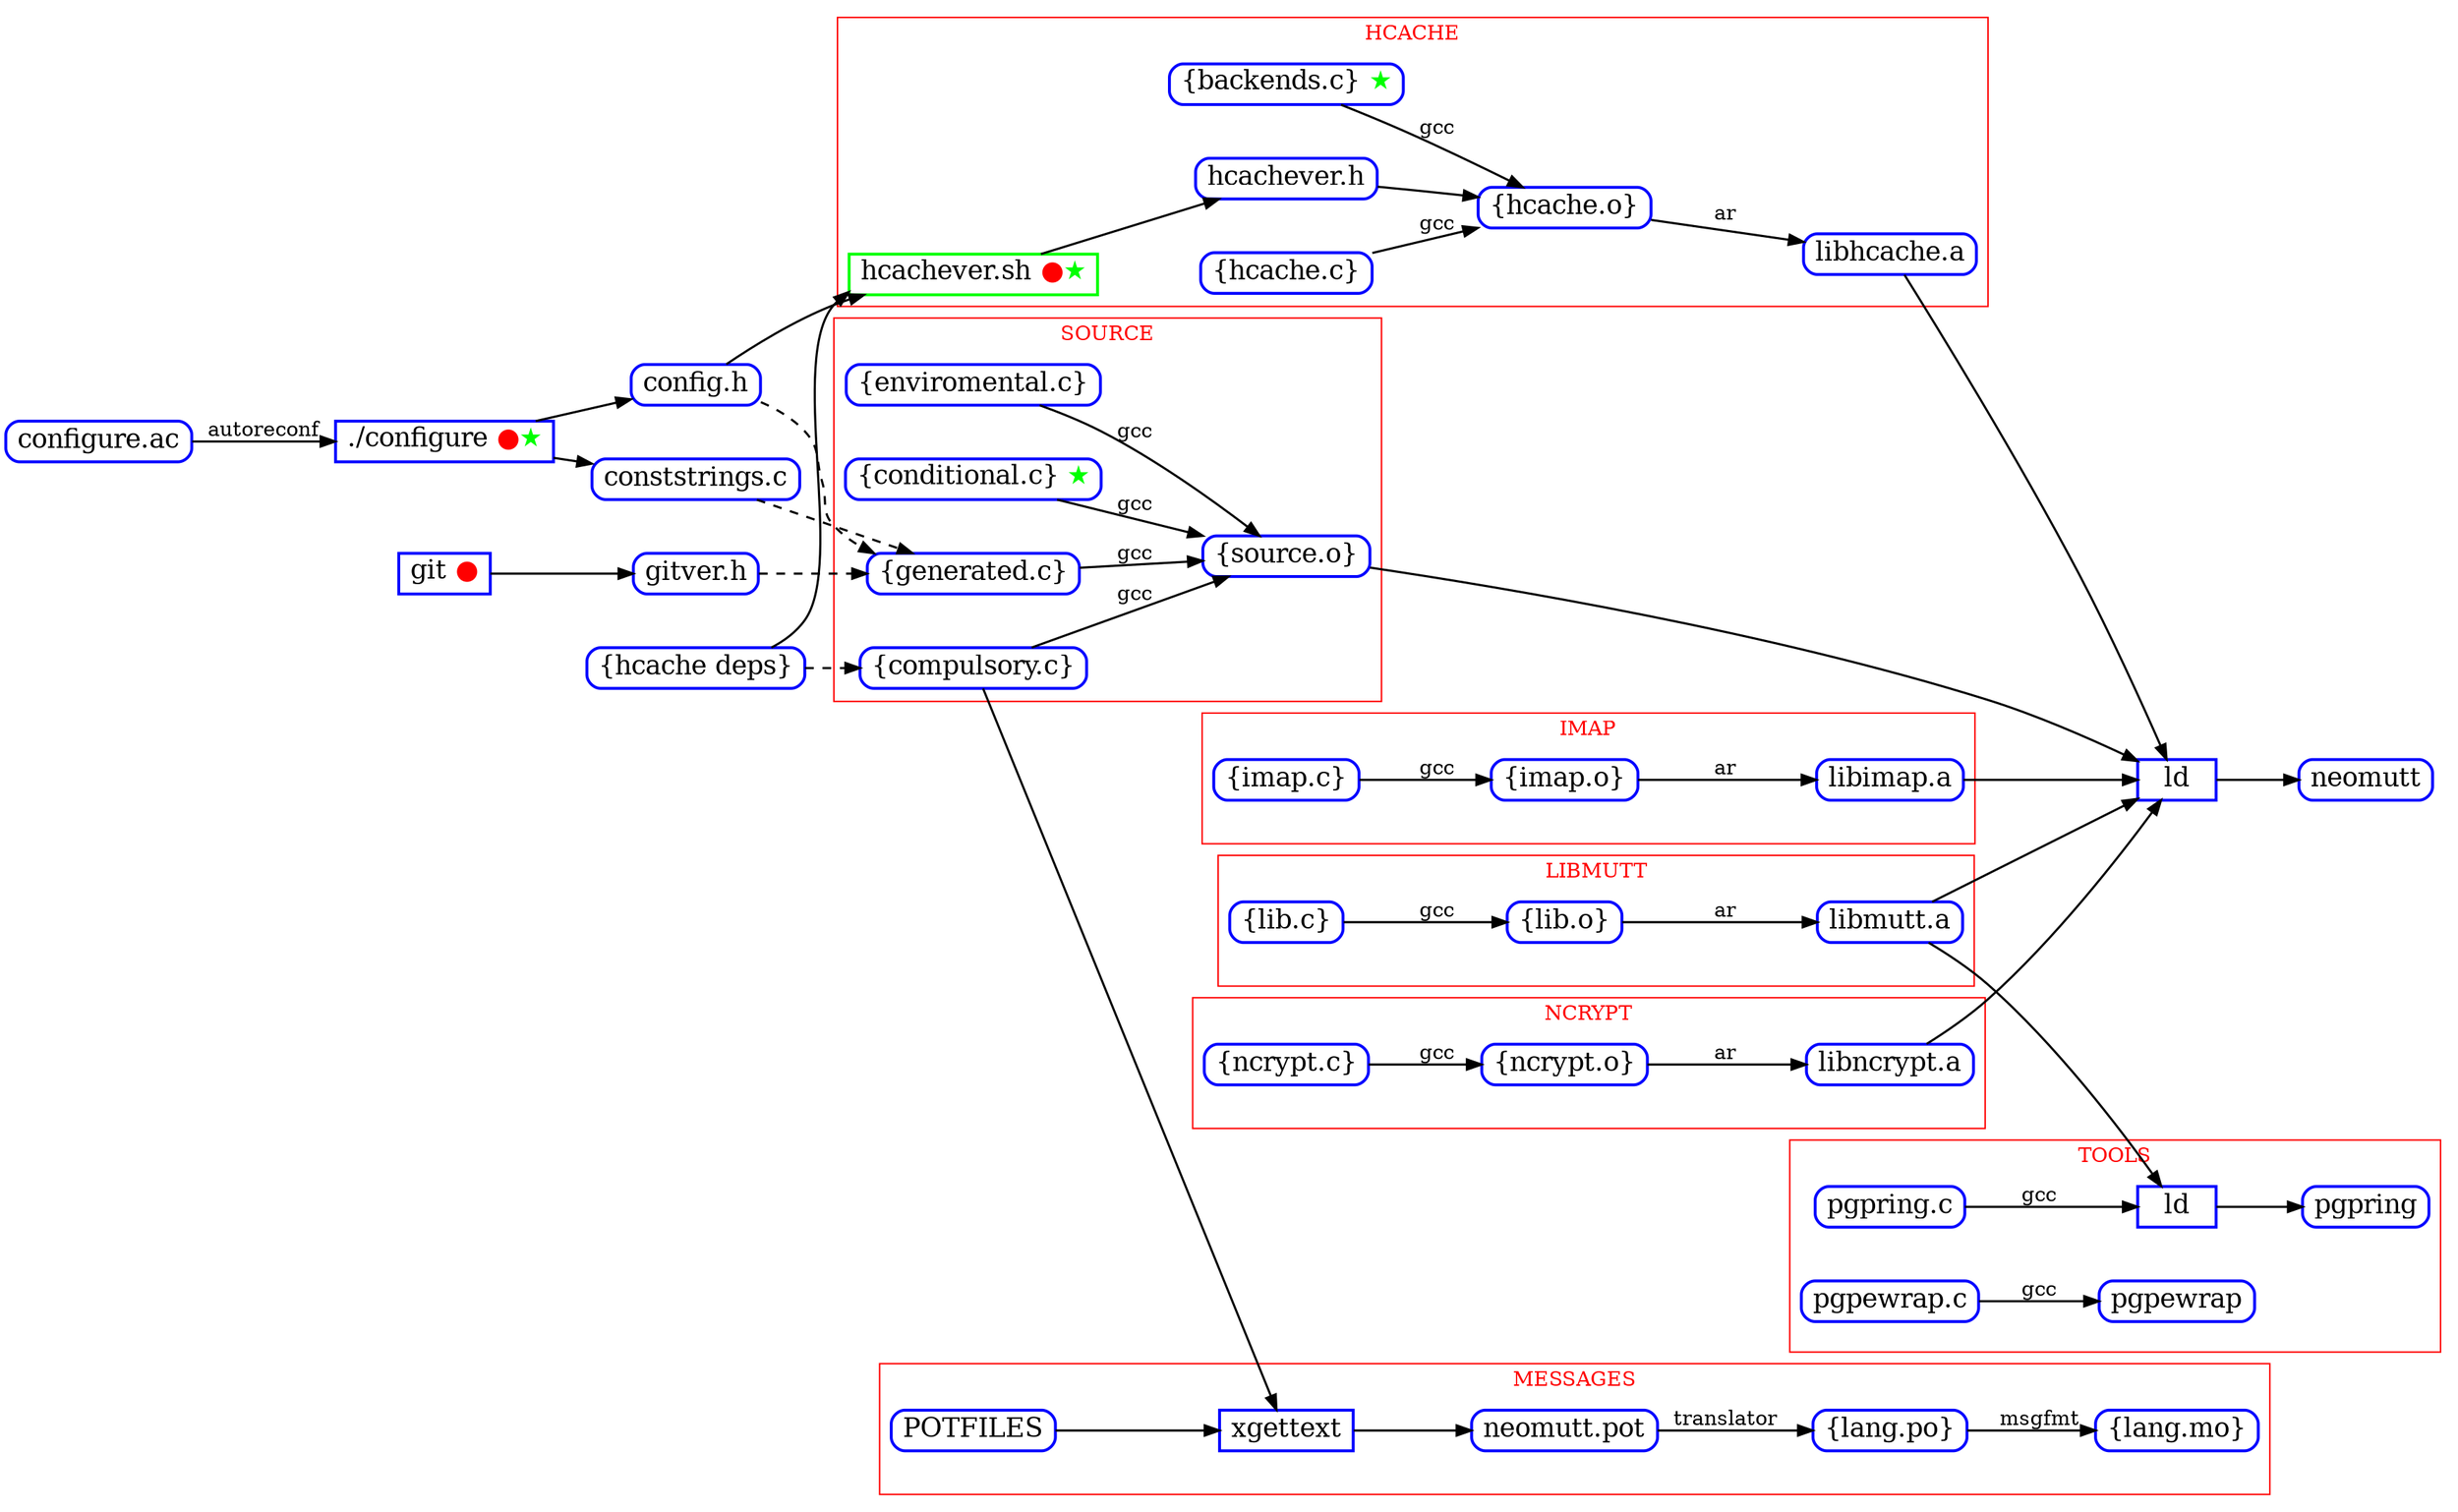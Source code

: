 digraph build {
	graph [
		rankdir="LR"
		nodesep="0.5"
		ranksep="0.3"
	];

	node [
		shape="Mrecord"
		style="solid"
		height="0.2"
		penwidth="2.0"
		color="blue"
		fontcolor="black"
		fontsize="18"
	];

	edge [
		penwidth="1.5"
		color="#000000"
		arrowsize="1.0"
	];


	configure_ac     [ label="configure.ac"        ]
	config_h         [ label="config.h"            ]
	conststrings_c   [ label="conststrings.c"      ]
	gitver_h         [ label="gitver.h"            ]
	mutt_h           [ label="\{hcache deps\}"     ]

	dot_configure [ label=<./configure <font color="red">●</font><font color="green">★</font>> shape="box" ]
	ld_tool       [ label="ld" shape="box" ]
	git           [ label=<git <font color="red">●</font>> shape="box" ]
	ld_mutt       [ label="ld" shape="box" ]

	lots_obj -> ld_mutt
	ld_mutt -> neomutt

	dot_configure -> config_h
	config_h -> generated [ style="dashed" ]

	dot_configure -> conststrings_c
	conststrings_c -> generated [ style="dashed" ]

	git -> gitver_h
	gitver_h -> generated [ style="dashed" ]

	config_h -> hcachever_sh
	mutt_h -> hcachever_sh
	mutt_h -> compulsory [ style="dashed" ]

	subgraph cluster_imap {
		fontcolor="red"
		label="IMAP"
		color="#ff0000"

		lots_imap_c [ label="\{imap.c\}" ]
		lots_imap_o [ label="\{imap.o\}" ]
		imap_a      [ label="libimap.a"  ]

		lots_imap_c -> lots_imap_o [ label="gcc" ]
		lots_imap_o -> imap_a [ label="ar" ]
	}

	subgraph cluster_ncrypt {
		fontcolor="red"
		label="NCRYPT"
		color="#ff0000"

		lots_ncrypt_c [ label="\{ncrypt.c\}" ]
		lots_ncrypt_o [ label="\{ncrypt.o\}" ]
		ncrypt_a      [ label="libncrypt.a"  ]

		lots_ncrypt_c -> lots_ncrypt_o [ label="gcc" ]
		lots_ncrypt_o -> ncrypt_a [ label="ar" ]
	}

	subgraph cluster_hcache {
		fontcolor="red"
		label="HCACHE"
		color="#ff0000"

		lots_hcache_c [ label="\{hcache.c\}"                                                                                  ]
		lots_hcache_o [ label="\{hcache.o\}"                                                                                  ]
		backends_c    [ label=<\{backends.c\} <font color="green">★</font>>                                                   ]
		hcachever_h   [ label="hcachever.h"                                                                                   ]
		hcachever_sh  [ label=<hcachever.sh <font color="red">●</font><font color="green">★</font>> color="green" shape="box" ]
		hcache_a      [ label="libhcache.a"                                                                                   ]

		hcachever_sh  -> hcachever_h
		hcachever_h   -> lots_hcache_o
		backends_c    -> lots_hcache_o [ label="gcc" ]
		lots_hcache_c -> lots_hcache_o [ label="gcc" ]
		lots_hcache_o -> hcache_a      [ label="ar"  ]
	}

	subgraph cluster_source {
		fontcolor="red"
		label="SOURCE"
		color="#ff0000"

		compulsory   [ label="\{compulsory.c\}"                               ]
		conditional  [ label=<\{conditional.c\} <font color="green">★</font>> ]
		enviromental [ label="\{enviromental.c\}"                             ]
		generated    [ label="\{generated.c\}"                                ]
		lots_obj     [ label="\{source.o\}"                                   ]

		compulsory   -> lots_obj [ label="gcc" ]
		conditional  -> lots_obj [ label="gcc" ]
		enviromental -> lots_obj [ label="gcc" ]
		generated    -> lots_obj [ label="gcc" ]
	}

	subgraph cluster_messages {
		fontcolor="red"
		label="MESSAGES"
		color="#ff0000"

		lots_mo          [ label="\{lang.mo\}"          ]
		lots_po          [ label="\{lang.po\}"          ]
		neomutt_pot      [ label="neomutt.pot"             ]
		xgettext         [ label="xgettext" shape="box" ]

		POTFILES         -> xgettext
		compulsory       -> xgettext
		xgettext         -> neomutt_pot
		neomutt_pot      -> lots_po [ label="translator" ]
		lots_po          -> lots_mo [ label="msgfmt" ]
	}

	subgraph cluster_libmutt {
		fontcolor="red"
		label="LIBMUTT"
		color="#ff0000"

		lots_lib_c [ label="\{lib.c\}" ]
		lots_lib_o [ label="\{lib.o\}" ]
		mutt_a     [ label="libmutt.a" ]

		lots_lib_c -> lots_lib_o [ label="gcc" ]
		lots_lib_o -> mutt_a [ label="ar" ]
	}

	subgraph cluster_tools {
		fontcolor="red"
		label="TOOLS"
		color="#ff0000"

		pgpewrap_src [ label="pgpewrap.c" ]
		pgpring_src  [ label="pgpring.c"  ]

		pgpewrap_src -> pgpewrap [ label="gcc" ]
		mutt_a       -> ld_tool
		pgpring_src  -> ld_tool [ label="gcc" ]
		ld_tool      -> pgpring
	}

	hcache_a -> ld_mutt
	imap_a -> ld_mutt
	mutt_a -> ld_mutt
	ncrypt_a -> ld_mutt

	configure_ac -> dot_configure [ label="autoreconf" ]
}

